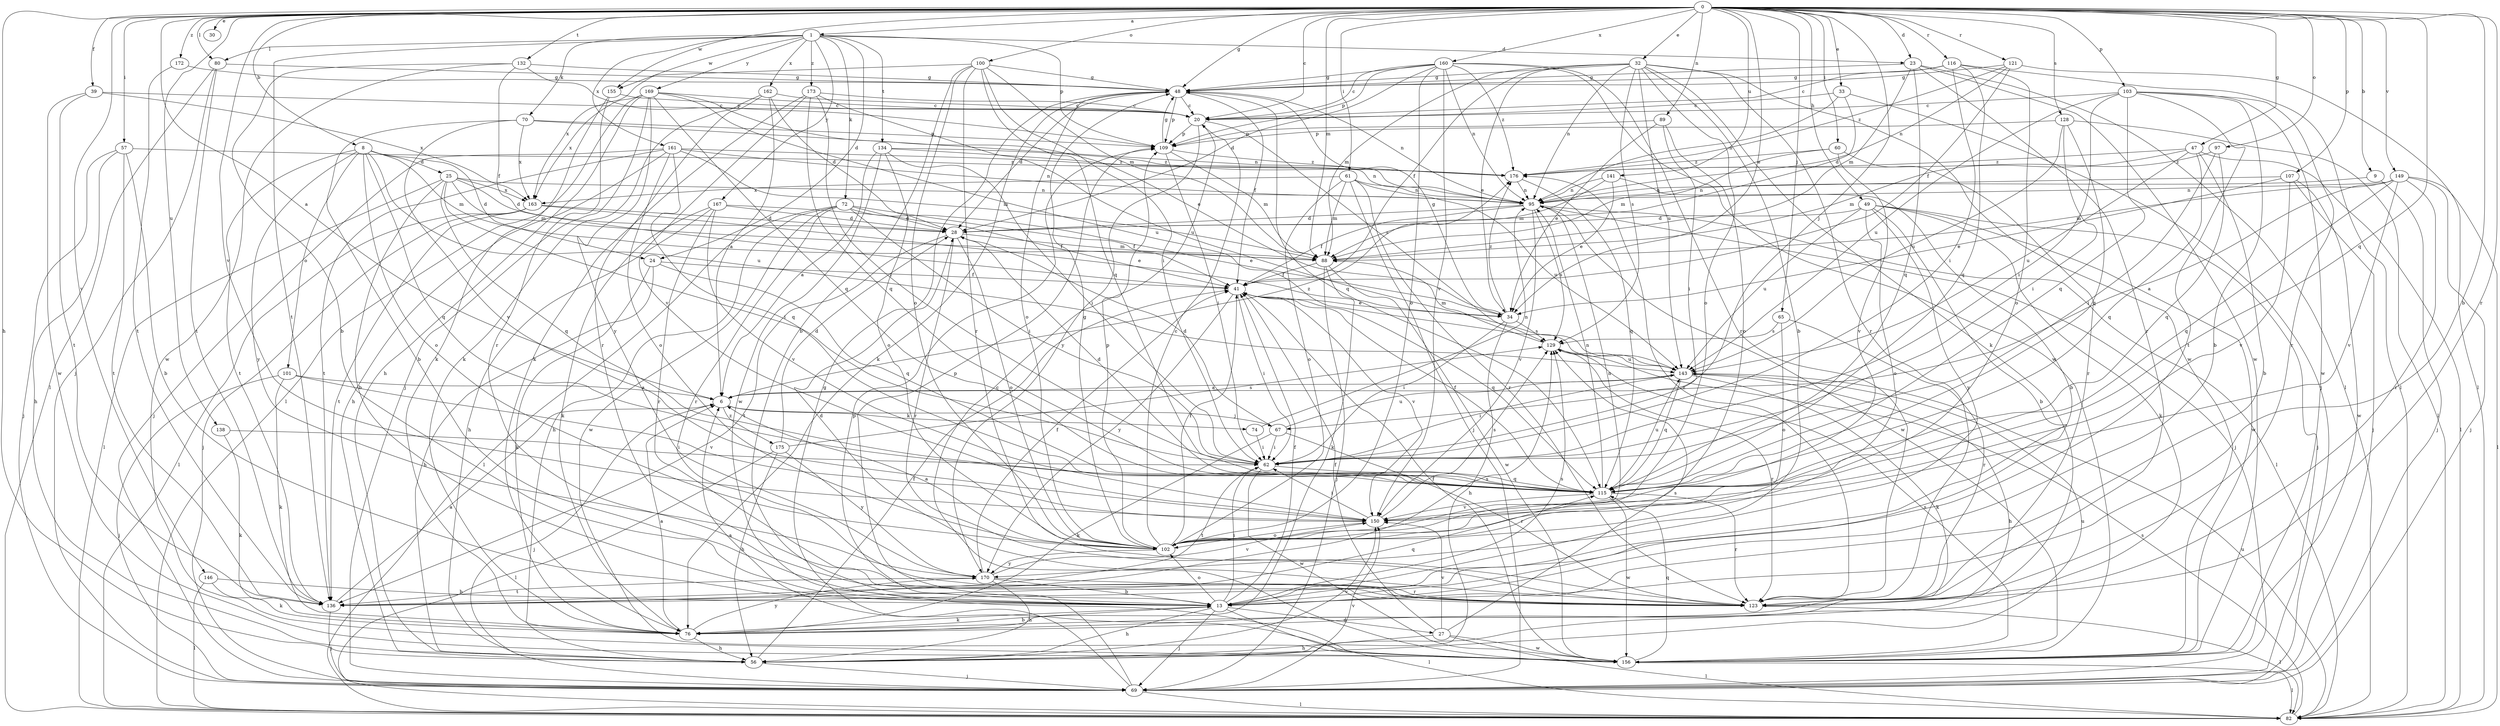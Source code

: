 strict digraph  {
0;
1;
6;
8;
9;
13;
20;
23;
24;
25;
27;
28;
30;
32;
33;
34;
39;
41;
47;
48;
49;
56;
57;
60;
61;
62;
65;
67;
69;
70;
72;
74;
76;
80;
82;
88;
89;
95;
97;
100;
101;
102;
103;
107;
109;
115;
116;
121;
123;
128;
129;
132;
134;
136;
138;
141;
143;
146;
149;
150;
155;
156;
160;
161;
162;
163;
167;
169;
170;
172;
173;
175;
176;
0 -> 1  [label=a];
0 -> 6  [label=a];
0 -> 8  [label=b];
0 -> 9  [label=b];
0 -> 13  [label=b];
0 -> 20  [label=c];
0 -> 23  [label=d];
0 -> 30  [label=e];
0 -> 32  [label=e];
0 -> 33  [label=e];
0 -> 34  [label=e];
0 -> 39  [label=f];
0 -> 47  [label=g];
0 -> 48  [label=g];
0 -> 49  [label=h];
0 -> 56  [label=h];
0 -> 57  [label=i];
0 -> 60  [label=i];
0 -> 61  [label=i];
0 -> 65  [label=j];
0 -> 67  [label=j];
0 -> 80  [label=l];
0 -> 88  [label=m];
0 -> 89  [label=n];
0 -> 97  [label=o];
0 -> 100  [label=o];
0 -> 103  [label=p];
0 -> 107  [label=p];
0 -> 115  [label=q];
0 -> 116  [label=r];
0 -> 121  [label=r];
0 -> 123  [label=r];
0 -> 128  [label=s];
0 -> 132  [label=t];
0 -> 138  [label=u];
0 -> 141  [label=u];
0 -> 146  [label=v];
0 -> 149  [label=v];
0 -> 150  [label=v];
0 -> 155  [label=w];
0 -> 160  [label=x];
0 -> 172  [label=z];
1 -> 23  [label=d];
1 -> 24  [label=d];
1 -> 70  [label=k];
1 -> 72  [label=k];
1 -> 80  [label=l];
1 -> 109  [label=p];
1 -> 134  [label=t];
1 -> 136  [label=t];
1 -> 155  [label=w];
1 -> 161  [label=x];
1 -> 162  [label=x];
1 -> 167  [label=y];
1 -> 169  [label=y];
1 -> 173  [label=z];
6 -> 67  [label=j];
6 -> 69  [label=j];
6 -> 74  [label=k];
6 -> 175  [label=z];
6 -> 176  [label=z];
8 -> 24  [label=d];
8 -> 25  [label=d];
8 -> 88  [label=m];
8 -> 101  [label=o];
8 -> 102  [label=o];
8 -> 115  [label=q];
8 -> 136  [label=t];
8 -> 143  [label=u];
8 -> 170  [label=y];
9 -> 69  [label=j];
9 -> 95  [label=n];
13 -> 27  [label=d];
13 -> 41  [label=f];
13 -> 56  [label=h];
13 -> 62  [label=i];
13 -> 69  [label=j];
13 -> 76  [label=k];
13 -> 82  [label=l];
13 -> 102  [label=o];
13 -> 109  [label=p];
13 -> 129  [label=s];
20 -> 109  [label=p];
20 -> 129  [label=s];
20 -> 170  [label=y];
23 -> 48  [label=g];
23 -> 82  [label=l];
23 -> 88  [label=m];
23 -> 115  [label=q];
23 -> 123  [label=r];
23 -> 156  [label=w];
24 -> 41  [label=f];
24 -> 56  [label=h];
24 -> 76  [label=k];
24 -> 115  [label=q];
25 -> 13  [label=b];
25 -> 28  [label=d];
25 -> 62  [label=i];
25 -> 82  [label=l];
25 -> 88  [label=m];
25 -> 95  [label=n];
25 -> 115  [label=q];
25 -> 163  [label=x];
27 -> 41  [label=f];
27 -> 56  [label=h];
27 -> 82  [label=l];
27 -> 129  [label=s];
27 -> 150  [label=v];
27 -> 156  [label=w];
28 -> 88  [label=m];
28 -> 102  [label=o];
28 -> 123  [label=r];
28 -> 136  [label=t];
32 -> 13  [label=b];
32 -> 34  [label=e];
32 -> 41  [label=f];
32 -> 48  [label=g];
32 -> 76  [label=k];
32 -> 88  [label=m];
32 -> 95  [label=n];
32 -> 102  [label=o];
32 -> 123  [label=r];
32 -> 129  [label=s];
32 -> 143  [label=u];
32 -> 156  [label=w];
33 -> 20  [label=c];
33 -> 28  [label=d];
33 -> 69  [label=j];
33 -> 95  [label=n];
34 -> 48  [label=g];
34 -> 56  [label=h];
34 -> 62  [label=i];
34 -> 129  [label=s];
34 -> 176  [label=z];
39 -> 20  [label=c];
39 -> 136  [label=t];
39 -> 156  [label=w];
39 -> 163  [label=x];
41 -> 34  [label=e];
41 -> 62  [label=i];
41 -> 115  [label=q];
41 -> 150  [label=v];
41 -> 170  [label=y];
47 -> 13  [label=b];
47 -> 82  [label=l];
47 -> 88  [label=m];
47 -> 115  [label=q];
47 -> 143  [label=u];
47 -> 176  [label=z];
48 -> 20  [label=c];
48 -> 28  [label=d];
48 -> 41  [label=f];
48 -> 76  [label=k];
48 -> 95  [label=n];
48 -> 102  [label=o];
48 -> 109  [label=p];
48 -> 115  [label=q];
49 -> 13  [label=b];
49 -> 28  [label=d];
49 -> 69  [label=j];
49 -> 76  [label=k];
49 -> 102  [label=o];
49 -> 143  [label=u];
49 -> 156  [label=w];
49 -> 170  [label=y];
56 -> 41  [label=f];
56 -> 69  [label=j];
56 -> 143  [label=u];
56 -> 150  [label=v];
57 -> 13  [label=b];
57 -> 56  [label=h];
57 -> 69  [label=j];
57 -> 136  [label=t];
57 -> 176  [label=z];
60 -> 88  [label=m];
60 -> 123  [label=r];
60 -> 150  [label=v];
60 -> 176  [label=z];
61 -> 69  [label=j];
61 -> 88  [label=m];
61 -> 95  [label=n];
61 -> 102  [label=o];
61 -> 123  [label=r];
61 -> 143  [label=u];
61 -> 163  [label=x];
62 -> 115  [label=q];
62 -> 136  [label=t];
62 -> 156  [label=w];
65 -> 102  [label=o];
65 -> 123  [label=r];
65 -> 129  [label=s];
67 -> 28  [label=d];
67 -> 62  [label=i];
67 -> 76  [label=k];
67 -> 123  [label=r];
67 -> 143  [label=u];
69 -> 48  [label=g];
69 -> 82  [label=l];
69 -> 109  [label=p];
69 -> 150  [label=v];
70 -> 13  [label=b];
70 -> 95  [label=n];
70 -> 109  [label=p];
70 -> 150  [label=v];
70 -> 163  [label=x];
72 -> 28  [label=d];
72 -> 34  [label=e];
72 -> 41  [label=f];
72 -> 56  [label=h];
72 -> 62  [label=i];
72 -> 82  [label=l];
72 -> 123  [label=r];
72 -> 156  [label=w];
74 -> 62  [label=i];
74 -> 95  [label=n];
76 -> 6  [label=a];
76 -> 13  [label=b];
76 -> 56  [label=h];
76 -> 170  [label=y];
80 -> 48  [label=g];
80 -> 69  [label=j];
80 -> 82  [label=l];
80 -> 136  [label=t];
82 -> 129  [label=s];
82 -> 143  [label=u];
88 -> 41  [label=f];
88 -> 69  [label=j];
88 -> 76  [label=k];
88 -> 156  [label=w];
89 -> 34  [label=e];
89 -> 62  [label=i];
89 -> 102  [label=o];
89 -> 109  [label=p];
95 -> 28  [label=d];
95 -> 41  [label=f];
95 -> 69  [label=j];
95 -> 82  [label=l];
95 -> 129  [label=s];
95 -> 150  [label=v];
95 -> 156  [label=w];
97 -> 62  [label=i];
97 -> 115  [label=q];
97 -> 176  [label=z];
100 -> 13  [label=b];
100 -> 48  [label=g];
100 -> 62  [label=i];
100 -> 88  [label=m];
100 -> 102  [label=o];
100 -> 115  [label=q];
100 -> 123  [label=r];
100 -> 163  [label=x];
101 -> 6  [label=a];
101 -> 69  [label=j];
101 -> 76  [label=k];
101 -> 150  [label=v];
102 -> 6  [label=a];
102 -> 20  [label=c];
102 -> 41  [label=f];
102 -> 48  [label=g];
102 -> 95  [label=n];
102 -> 109  [label=p];
102 -> 170  [label=y];
103 -> 13  [label=b];
103 -> 20  [label=c];
103 -> 62  [label=i];
103 -> 115  [label=q];
103 -> 123  [label=r];
103 -> 136  [label=t];
103 -> 143  [label=u];
103 -> 156  [label=w];
107 -> 34  [label=e];
107 -> 69  [label=j];
107 -> 95  [label=n];
107 -> 150  [label=v];
107 -> 156  [label=w];
109 -> 48  [label=g];
109 -> 62  [label=i];
109 -> 88  [label=m];
109 -> 176  [label=z];
115 -> 28  [label=d];
115 -> 41  [label=f];
115 -> 95  [label=n];
115 -> 123  [label=r];
115 -> 143  [label=u];
115 -> 150  [label=v];
115 -> 156  [label=w];
116 -> 20  [label=c];
116 -> 48  [label=g];
116 -> 62  [label=i];
116 -> 82  [label=l];
116 -> 102  [label=o];
116 -> 115  [label=q];
121 -> 41  [label=f];
121 -> 48  [label=g];
121 -> 82  [label=l];
121 -> 95  [label=n];
121 -> 176  [label=z];
123 -> 28  [label=d];
123 -> 82  [label=l];
123 -> 176  [label=z];
128 -> 62  [label=i];
128 -> 82  [label=l];
128 -> 109  [label=p];
128 -> 115  [label=q];
128 -> 143  [label=u];
129 -> 88  [label=m];
129 -> 123  [label=r];
129 -> 143  [label=u];
132 -> 13  [label=b];
132 -> 41  [label=f];
132 -> 48  [label=g];
132 -> 109  [label=p];
132 -> 156  [label=w];
134 -> 6  [label=a];
134 -> 62  [label=i];
134 -> 95  [label=n];
134 -> 102  [label=o];
134 -> 156  [label=w];
134 -> 176  [label=z];
136 -> 6  [label=a];
136 -> 69  [label=j];
136 -> 115  [label=q];
136 -> 129  [label=s];
138 -> 62  [label=i];
138 -> 76  [label=k];
141 -> 13  [label=b];
141 -> 34  [label=e];
141 -> 88  [label=m];
141 -> 95  [label=n];
143 -> 6  [label=a];
143 -> 56  [label=h];
143 -> 62  [label=i];
143 -> 76  [label=k];
143 -> 115  [label=q];
146 -> 13  [label=b];
146 -> 76  [label=k];
146 -> 82  [label=l];
149 -> 6  [label=a];
149 -> 69  [label=j];
149 -> 82  [label=l];
149 -> 88  [label=m];
149 -> 95  [label=n];
149 -> 115  [label=q];
149 -> 123  [label=r];
149 -> 150  [label=v];
150 -> 62  [label=i];
150 -> 102  [label=o];
150 -> 129  [label=s];
155 -> 20  [label=c];
155 -> 76  [label=k];
155 -> 123  [label=r];
156 -> 6  [label=a];
156 -> 20  [label=c];
156 -> 41  [label=f];
156 -> 82  [label=l];
156 -> 115  [label=q];
156 -> 129  [label=s];
160 -> 20  [label=c];
160 -> 28  [label=d];
160 -> 48  [label=g];
160 -> 95  [label=n];
160 -> 102  [label=o];
160 -> 109  [label=p];
160 -> 123  [label=r];
160 -> 150  [label=v];
160 -> 156  [label=w];
160 -> 176  [label=z];
161 -> 56  [label=h];
161 -> 69  [label=j];
161 -> 88  [label=m];
161 -> 95  [label=n];
161 -> 102  [label=o];
161 -> 115  [label=q];
161 -> 136  [label=t];
161 -> 176  [label=z];
162 -> 6  [label=a];
162 -> 20  [label=c];
162 -> 28  [label=d];
162 -> 76  [label=k];
162 -> 123  [label=r];
163 -> 28  [label=d];
163 -> 34  [label=e];
163 -> 69  [label=j];
163 -> 82  [label=l];
163 -> 136  [label=t];
167 -> 28  [label=d];
167 -> 41  [label=f];
167 -> 56  [label=h];
167 -> 76  [label=k];
167 -> 123  [label=r];
167 -> 150  [label=v];
169 -> 20  [label=c];
169 -> 34  [label=e];
169 -> 56  [label=h];
169 -> 69  [label=j];
169 -> 82  [label=l];
169 -> 115  [label=q];
169 -> 143  [label=u];
169 -> 163  [label=x];
169 -> 170  [label=y];
170 -> 13  [label=b];
170 -> 41  [label=f];
170 -> 56  [label=h];
170 -> 123  [label=r];
170 -> 136  [label=t];
170 -> 150  [label=v];
172 -> 48  [label=g];
172 -> 136  [label=t];
173 -> 20  [label=c];
173 -> 62  [label=i];
173 -> 76  [label=k];
173 -> 115  [label=q];
173 -> 143  [label=u];
173 -> 150  [label=v];
175 -> 28  [label=d];
175 -> 56  [label=h];
175 -> 82  [label=l];
175 -> 129  [label=s];
175 -> 170  [label=y];
176 -> 95  [label=n];
176 -> 115  [label=q];
}
